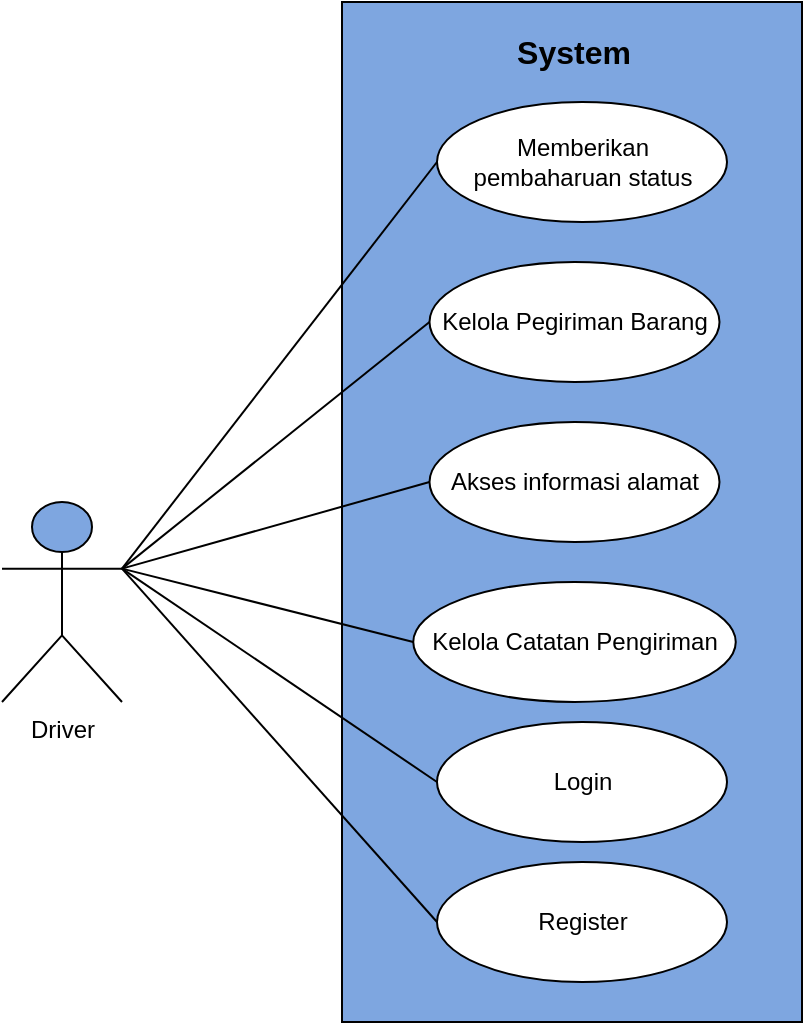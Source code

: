 <mxfile version="24.4.0" type="github">
  <diagram name="Page-1" id="5nAh-AsziCzUIG6vOGP3">
    <mxGraphModel dx="1914" dy="1008" grid="1" gridSize="10" guides="1" tooltips="1" connect="1" arrows="1" fold="1" page="1" pageScale="1" pageWidth="850" pageHeight="1100" math="0" shadow="0">
      <root>
        <mxCell id="0" />
        <mxCell id="1" parent="0" />
        <mxCell id="tbXjEC2_DYJ9GLHNIIF4-1" value="" style="rounded=0;whiteSpace=wrap;html=1;fillColor=#7EA6E0;" vertex="1" parent="1">
          <mxGeometry x="260" y="270" width="230" height="510" as="geometry" />
        </mxCell>
        <mxCell id="tbXjEC2_DYJ9GLHNIIF4-2" value="Memberikan pembaharuan status" style="ellipse;whiteSpace=wrap;html=1;" vertex="1" parent="1">
          <mxGeometry x="307.5" y="320" width="145" height="60" as="geometry" />
        </mxCell>
        <mxCell id="tbXjEC2_DYJ9GLHNIIF4-3" value="Kelola Pegiriman Barang" style="ellipse;whiteSpace=wrap;html=1;" vertex="1" parent="1">
          <mxGeometry x="303.75" y="400" width="145" height="60" as="geometry" />
        </mxCell>
        <mxCell id="tbXjEC2_DYJ9GLHNIIF4-7" value="Register" style="ellipse;whiteSpace=wrap;html=1;" vertex="1" parent="1">
          <mxGeometry x="307.5" y="700" width="145" height="60" as="geometry" />
        </mxCell>
        <mxCell id="tbXjEC2_DYJ9GLHNIIF4-8" value="Akses informasi alamat" style="ellipse;whiteSpace=wrap;html=1;" vertex="1" parent="1">
          <mxGeometry x="303.75" y="480" width="145" height="60" as="geometry" />
        </mxCell>
        <mxCell id="tbXjEC2_DYJ9GLHNIIF4-9" value="&lt;font style=&quot;font-size: 16px;&quot;&gt;System&lt;/font&gt;" style="text;html=1;align=center;verticalAlign=middle;whiteSpace=wrap;rounded=0;fontStyle=1" vertex="1" parent="1">
          <mxGeometry x="346.25" y="280" width="60" height="30" as="geometry" />
        </mxCell>
        <mxCell id="tbXjEC2_DYJ9GLHNIIF4-10" value="Kelola Catatan Pengiriman" style="ellipse;whiteSpace=wrap;html=1;" vertex="1" parent="1">
          <mxGeometry x="295.63" y="560" width="161.25" height="60" as="geometry" />
        </mxCell>
        <mxCell id="tbXjEC2_DYJ9GLHNIIF4-12" value="Login" style="ellipse;whiteSpace=wrap;html=1;" vertex="1" parent="1">
          <mxGeometry x="307.5" y="630" width="145" height="60" as="geometry" />
        </mxCell>
        <mxCell id="tbXjEC2_DYJ9GLHNIIF4-13" style="rounded=0;orthogonalLoop=1;jettySize=auto;html=1;exitX=1;exitY=0.333;exitDx=0;exitDy=0;exitPerimeter=0;entryX=0;entryY=0.5;entryDx=0;entryDy=0;endArrow=none;endFill=0;" edge="1" parent="1" source="tbXjEC2_DYJ9GLHNIIF4-14" target="tbXjEC2_DYJ9GLHNIIF4-2">
          <mxGeometry relative="1" as="geometry" />
        </mxCell>
        <mxCell id="tbXjEC2_DYJ9GLHNIIF4-14" value="Driver" style="shape=umlActor;verticalLabelPosition=bottom;verticalAlign=top;html=1;outlineConnect=0;fillColor=#7EA6E0;" vertex="1" parent="1">
          <mxGeometry x="90" y="520" width="60" height="100" as="geometry" />
        </mxCell>
        <mxCell id="tbXjEC2_DYJ9GLHNIIF4-15" style="rounded=0;orthogonalLoop=1;jettySize=auto;html=1;exitX=1;exitY=0.333;exitDx=0;exitDy=0;exitPerimeter=0;entryX=0;entryY=0.5;entryDx=0;entryDy=0;endArrow=none;endFill=0;" edge="1" parent="1" source="tbXjEC2_DYJ9GLHNIIF4-14" target="tbXjEC2_DYJ9GLHNIIF4-3">
          <mxGeometry relative="1" as="geometry">
            <mxPoint x="160" y="563" as="sourcePoint" />
            <mxPoint x="318" y="360" as="targetPoint" />
          </mxGeometry>
        </mxCell>
        <mxCell id="tbXjEC2_DYJ9GLHNIIF4-16" style="rounded=0;orthogonalLoop=1;jettySize=auto;html=1;exitX=1;exitY=0.333;exitDx=0;exitDy=0;exitPerimeter=0;entryX=0;entryY=0.5;entryDx=0;entryDy=0;endArrow=none;endFill=0;" edge="1" parent="1" source="tbXjEC2_DYJ9GLHNIIF4-14" target="tbXjEC2_DYJ9GLHNIIF4-8">
          <mxGeometry relative="1" as="geometry">
            <mxPoint x="160" y="563" as="sourcePoint" />
            <mxPoint x="314" y="440" as="targetPoint" />
          </mxGeometry>
        </mxCell>
        <mxCell id="tbXjEC2_DYJ9GLHNIIF4-17" style="rounded=0;orthogonalLoop=1;jettySize=auto;html=1;exitX=1;exitY=0.333;exitDx=0;exitDy=0;exitPerimeter=0;entryX=0;entryY=0.5;entryDx=0;entryDy=0;endArrow=none;endFill=0;" edge="1" parent="1" source="tbXjEC2_DYJ9GLHNIIF4-14" target="tbXjEC2_DYJ9GLHNIIF4-10">
          <mxGeometry relative="1" as="geometry">
            <mxPoint x="160" y="563" as="sourcePoint" />
            <mxPoint x="314" y="520" as="targetPoint" />
          </mxGeometry>
        </mxCell>
        <mxCell id="tbXjEC2_DYJ9GLHNIIF4-22" style="rounded=0;orthogonalLoop=1;jettySize=auto;html=1;exitX=1;exitY=0.333;exitDx=0;exitDy=0;exitPerimeter=0;entryX=0;entryY=0.5;entryDx=0;entryDy=0;endArrow=none;endFill=0;" edge="1" parent="1" source="tbXjEC2_DYJ9GLHNIIF4-14" target="tbXjEC2_DYJ9GLHNIIF4-12">
          <mxGeometry relative="1" as="geometry">
            <mxPoint x="160" y="563" as="sourcePoint" />
            <mxPoint x="319" y="890" as="targetPoint" />
          </mxGeometry>
        </mxCell>
        <mxCell id="tbXjEC2_DYJ9GLHNIIF4-23" style="rounded=0;orthogonalLoop=1;jettySize=auto;html=1;exitX=1;exitY=0.333;exitDx=0;exitDy=0;exitPerimeter=0;entryX=0;entryY=0.5;entryDx=0;entryDy=0;endArrow=none;endFill=0;" edge="1" parent="1" source="tbXjEC2_DYJ9GLHNIIF4-14" target="tbXjEC2_DYJ9GLHNIIF4-7">
          <mxGeometry relative="1" as="geometry">
            <mxPoint x="160" y="563" as="sourcePoint" />
            <mxPoint x="321" y="970" as="targetPoint" />
          </mxGeometry>
        </mxCell>
      </root>
    </mxGraphModel>
  </diagram>
</mxfile>
